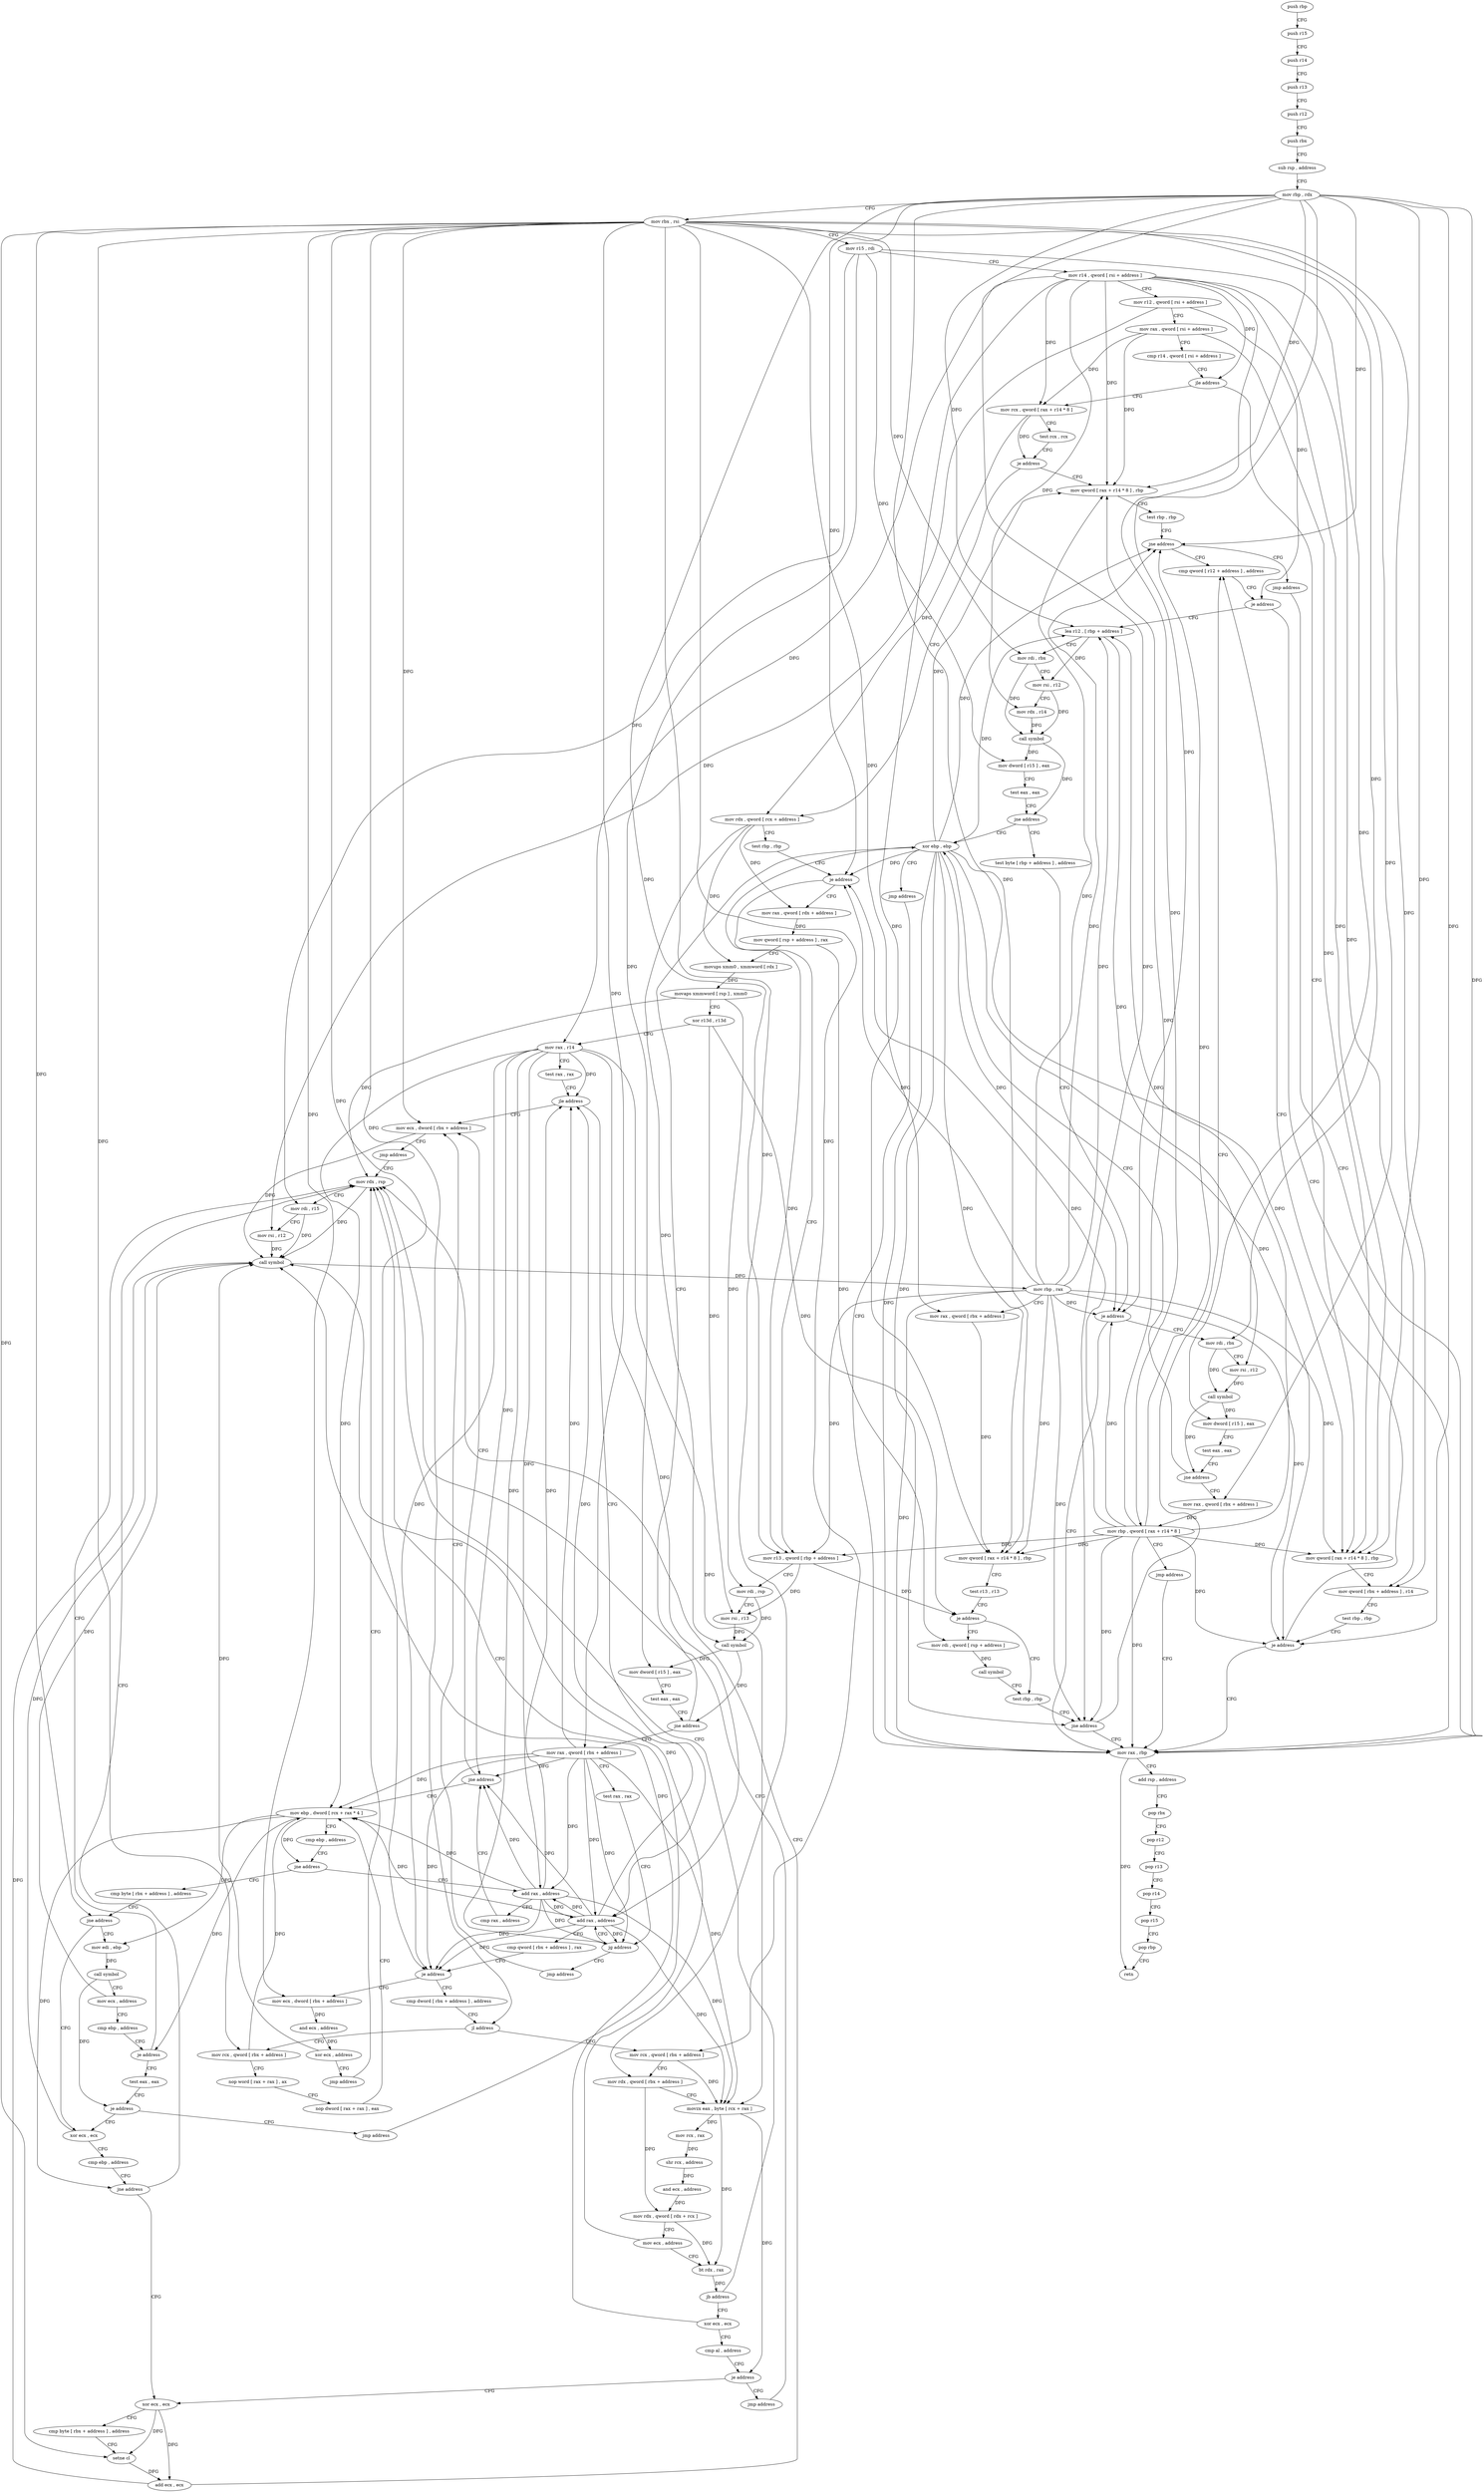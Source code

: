 digraph "func" {
"4366592" [label = "push rbp" ]
"4366593" [label = "push r15" ]
"4366595" [label = "push r14" ]
"4366597" [label = "push r13" ]
"4366599" [label = "push r12" ]
"4366601" [label = "push rbx" ]
"4366602" [label = "sub rsp , address" ]
"4366606" [label = "mov rbp , rdx" ]
"4366609" [label = "mov rbx , rsi" ]
"4366612" [label = "mov r15 , rdi" ]
"4366615" [label = "mov r14 , qword [ rsi + address ]" ]
"4366619" [label = "mov r12 , qword [ rsi + address ]" ]
"4366626" [label = "mov rax , qword [ rsi + address ]" ]
"4366633" [label = "cmp r14 , qword [ rsi + address ]" ]
"4366640" [label = "jle address" ]
"4366754" [label = "mov rcx , qword [ rax + r14 * 8 ]" ]
"4366642" [label = "mov qword [ rax + r14 * 8 ] , rbp" ]
"4366758" [label = "test rcx , rcx" ]
"4366761" [label = "je address" ]
"4366809" [label = "mov qword [ rax + r14 * 8 ] , rbp" ]
"4366763" [label = "mov rdx , qword [ rcx + address ]" ]
"4366646" [label = "mov qword [ rbx + address ] , r14" ]
"4366653" [label = "test rbp , rbp" ]
"4366656" [label = "je address" ]
"4367049" [label = "mov rax , rbp" ]
"4366662" [label = "cmp qword [ r12 + address ] , address" ]
"4366813" [label = "test rbp , rbp" ]
"4366816" [label = "jne address" ]
"4366822" [label = "jmp address" ]
"4366767" [label = "test rbp , rbp" ]
"4366770" [label = "je address" ]
"4366827" [label = "mov rax , qword [ rdx + address ]" ]
"4366772" [label = "mov r13 , qword [ rbp + address ]" ]
"4367052" [label = "add rsp , address" ]
"4367056" [label = "pop rbx" ]
"4367057" [label = "pop r12" ]
"4367059" [label = "pop r13" ]
"4367061" [label = "pop r14" ]
"4367063" [label = "pop r15" ]
"4367065" [label = "pop rbp" ]
"4367066" [label = "retn" ]
"4366671" [label = "je address" ]
"4366677" [label = "lea r12 , [ rbp + address ]" ]
"4366831" [label = "mov qword [ rsp + address ] , rax" ]
"4366836" [label = "movups xmm0 , xmmword [ rdx ]" ]
"4366839" [label = "movaps xmmword [ rsp ] , xmm0" ]
"4366843" [label = "xor r13d , r13d" ]
"4366846" [label = "mov rax , r14" ]
"4366849" [label = "test rax , rax" ]
"4366852" [label = "jle address" ]
"4366914" [label = "mov ecx , dword [ rbx + address ]" ]
"4366854" [label = "add rax , address" ]
"4366776" [label = "mov rdi , rsp" ]
"4366779" [label = "mov rsi , r13" ]
"4366782" [label = "call symbol" ]
"4366787" [label = "mov dword [ r15 ] , eax" ]
"4366790" [label = "test eax , eax" ]
"4366792" [label = "jne address" ]
"4367067" [label = "xor ebp , ebp" ]
"4366798" [label = "mov rax , qword [ rbx + address ]" ]
"4366681" [label = "mov rdi , rbx" ]
"4366684" [label = "mov rsi , r12" ]
"4366687" [label = "mov rdx , r14" ]
"4366690" [label = "call symbol" ]
"4366695" [label = "mov dword [ r15 ] , eax" ]
"4366698" [label = "test eax , eax" ]
"4366700" [label = "jne address" ]
"4366706" [label = "test byte [ rbp + address ] , address" ]
"4366917" [label = "jmp address" ]
"4366997" [label = "mov rdx , rsp" ]
"4366858" [label = "cmp qword [ rbx + address ] , rax" ]
"4366862" [label = "je address" ]
"4367071" [label = "mov ecx , dword [ rbx + address ]" ]
"4366868" [label = "cmp dword [ rbx + address ] , address" ]
"4367069" [label = "jmp address" ]
"4366802" [label = "test rax , rax" ]
"4366805" [label = "jg address" ]
"4366807" [label = "jmp address" ]
"4366710" [label = "je address" ]
"4366716" [label = "mov rdi , rbx" ]
"4367000" [label = "mov rdi , r15" ]
"4367003" [label = "mov rsi , r12" ]
"4367006" [label = "call symbol" ]
"4367011" [label = "mov rbp , rax" ]
"4367014" [label = "mov rax , qword [ rbx + address ]" ]
"4367021" [label = "mov qword [ rax + r14 * 8 ] , rbp" ]
"4367025" [label = "test r13 , r13" ]
"4367028" [label = "je address" ]
"4367040" [label = "test rbp , rbp" ]
"4367030" [label = "mov rdi , qword [ rsp + address ]" ]
"4367077" [label = "and ecx , address" ]
"4367080" [label = "xor ecx , address" ]
"4367083" [label = "jmp address" ]
"4366875" [label = "jl address" ]
"4366919" [label = "mov rcx , qword [ rbx + address ]" ]
"4366877" [label = "mov rcx , qword [ rbx + address ]" ]
"4366719" [label = "mov rsi , r12" ]
"4366722" [label = "call symbol" ]
"4366727" [label = "mov dword [ r15 ] , eax" ]
"4366730" [label = "test eax , eax" ]
"4366732" [label = "jne address" ]
"4366738" [label = "mov rax , qword [ rbx + address ]" ]
"4367043" [label = "jne address" ]
"4367035" [label = "call symbol" ]
"4366923" [label = "mov rdx , qword [ rbx + address ]" ]
"4366930" [label = "movzx eax , byte [ rcx + rax ]" ]
"4366934" [label = "mov rcx , rax" ]
"4366937" [label = "shr rcx , address" ]
"4366941" [label = "and ecx , address" ]
"4366944" [label = "mov rdx , qword [ rdx + rcx ]" ]
"4366948" [label = "mov ecx , address" ]
"4366953" [label = "bt rdx , rax" ]
"4366957" [label = "jb address" ]
"4366959" [label = "xor ecx , ecx" ]
"4366881" [label = "nop word [ rax + rax ] , ax" ]
"4366891" [label = "nop dword [ rax + rax ] , eax" ]
"4366896" [label = "mov ebp , dword [ rcx + rax * 4 ]" ]
"4366745" [label = "mov rbp , qword [ rax + r14 * 8 ]" ]
"4366749" [label = "jmp address" ]
"4366961" [label = "cmp al , address" ]
"4366963" [label = "je address" ]
"4366983" [label = "xor ecx , ecx" ]
"4366965" [label = "jmp address" ]
"4366967" [label = "cmp byte [ rbx + address ] , address" ]
"4366974" [label = "jne address" ]
"4367085" [label = "mov edi , ebp" ]
"4366976" [label = "xor ecx , ecx" ]
"4366904" [label = "add rax , address" ]
"4366908" [label = "cmp rax , address" ]
"4366912" [label = "jne address" ]
"4366985" [label = "cmp byte [ rbx + address ] , address" ]
"4366992" [label = "setne cl" ]
"4366995" [label = "add ecx , ecx" ]
"4367087" [label = "call symbol" ]
"4367092" [label = "mov ecx , address" ]
"4367097" [label = "cmp ebp , address" ]
"4367100" [label = "je address" ]
"4367102" [label = "test eax , eax" ]
"4366978" [label = "cmp ebp , address" ]
"4366981" [label = "jne address" ]
"4366899" [label = "cmp ebp , address" ]
"4366902" [label = "jne address" ]
"4367104" [label = "je address" ]
"4367110" [label = "jmp address" ]
"4366592" -> "4366593" [ label = "CFG" ]
"4366593" -> "4366595" [ label = "CFG" ]
"4366595" -> "4366597" [ label = "CFG" ]
"4366597" -> "4366599" [ label = "CFG" ]
"4366599" -> "4366601" [ label = "CFG" ]
"4366601" -> "4366602" [ label = "CFG" ]
"4366602" -> "4366606" [ label = "CFG" ]
"4366606" -> "4366609" [ label = "CFG" ]
"4366606" -> "4366642" [ label = "DFG" ]
"4366606" -> "4366656" [ label = "DFG" ]
"4366606" -> "4366809" [ label = "DFG" ]
"4366606" -> "4366816" [ label = "DFG" ]
"4366606" -> "4366770" [ label = "DFG" ]
"4366606" -> "4367049" [ label = "DFG" ]
"4366606" -> "4366772" [ label = "DFG" ]
"4366606" -> "4366677" [ label = "DFG" ]
"4366606" -> "4366710" [ label = "DFG" ]
"4366606" -> "4367021" [ label = "DFG" ]
"4366606" -> "4367043" [ label = "DFG" ]
"4366609" -> "4366612" [ label = "CFG" ]
"4366609" -> "4366646" [ label = "DFG" ]
"4366609" -> "4366681" [ label = "DFG" ]
"4366609" -> "4366914" [ label = "DFG" ]
"4366609" -> "4366862" [ label = "DFG" ]
"4366609" -> "4366798" [ label = "DFG" ]
"4366609" -> "4367014" [ label = "DFG" ]
"4366609" -> "4367071" [ label = "DFG" ]
"4366609" -> "4366875" [ label = "DFG" ]
"4366609" -> "4366716" [ label = "DFG" ]
"4366609" -> "4366919" [ label = "DFG" ]
"4366609" -> "4366923" [ label = "DFG" ]
"4366609" -> "4366877" [ label = "DFG" ]
"4366609" -> "4366738" [ label = "DFG" ]
"4366609" -> "4366992" [ label = "DFG" ]
"4366609" -> "4366974" [ label = "DFG" ]
"4366612" -> "4366615" [ label = "CFG" ]
"4366612" -> "4366787" [ label = "DFG" ]
"4366612" -> "4366695" [ label = "DFG" ]
"4366612" -> "4367000" [ label = "DFG" ]
"4366612" -> "4366727" [ label = "DFG" ]
"4366615" -> "4366619" [ label = "CFG" ]
"4366615" -> "4366640" [ label = "DFG" ]
"4366615" -> "4366754" [ label = "DFG" ]
"4366615" -> "4366642" [ label = "DFG" ]
"4366615" -> "4366646" [ label = "DFG" ]
"4366615" -> "4366809" [ label = "DFG" ]
"4366615" -> "4366846" [ label = "DFG" ]
"4366615" -> "4366687" [ label = "DFG" ]
"4366615" -> "4367021" [ label = "DFG" ]
"4366615" -> "4366745" [ label = "DFG" ]
"4366619" -> "4366626" [ label = "CFG" ]
"4366619" -> "4366671" [ label = "DFG" ]
"4366619" -> "4367003" [ label = "DFG" ]
"4366626" -> "4366633" [ label = "CFG" ]
"4366626" -> "4366754" [ label = "DFG" ]
"4366626" -> "4366642" [ label = "DFG" ]
"4366626" -> "4366809" [ label = "DFG" ]
"4366633" -> "4366640" [ label = "CFG" ]
"4366640" -> "4366754" [ label = "CFG" ]
"4366640" -> "4366642" [ label = "CFG" ]
"4366754" -> "4366758" [ label = "CFG" ]
"4366754" -> "4366761" [ label = "DFG" ]
"4366754" -> "4366763" [ label = "DFG" ]
"4366642" -> "4366646" [ label = "CFG" ]
"4366758" -> "4366761" [ label = "CFG" ]
"4366761" -> "4366809" [ label = "CFG" ]
"4366761" -> "4366763" [ label = "CFG" ]
"4366809" -> "4366813" [ label = "CFG" ]
"4366763" -> "4366767" [ label = "CFG" ]
"4366763" -> "4366827" [ label = "DFG" ]
"4366763" -> "4366836" [ label = "DFG" ]
"4366763" -> "4366782" [ label = "DFG" ]
"4366646" -> "4366653" [ label = "CFG" ]
"4366653" -> "4366656" [ label = "CFG" ]
"4366656" -> "4367049" [ label = "CFG" ]
"4366656" -> "4366662" [ label = "CFG" ]
"4367049" -> "4367052" [ label = "CFG" ]
"4367049" -> "4367066" [ label = "DFG" ]
"4366662" -> "4366671" [ label = "CFG" ]
"4366813" -> "4366816" [ label = "CFG" ]
"4366816" -> "4366662" [ label = "CFG" ]
"4366816" -> "4366822" [ label = "CFG" ]
"4366822" -> "4367049" [ label = "CFG" ]
"4366767" -> "4366770" [ label = "CFG" ]
"4366770" -> "4366827" [ label = "CFG" ]
"4366770" -> "4366772" [ label = "CFG" ]
"4366827" -> "4366831" [ label = "DFG" ]
"4366772" -> "4366776" [ label = "CFG" ]
"4366772" -> "4366779" [ label = "DFG" ]
"4366772" -> "4367028" [ label = "DFG" ]
"4367052" -> "4367056" [ label = "CFG" ]
"4367056" -> "4367057" [ label = "CFG" ]
"4367057" -> "4367059" [ label = "CFG" ]
"4367059" -> "4367061" [ label = "CFG" ]
"4367061" -> "4367063" [ label = "CFG" ]
"4367063" -> "4367065" [ label = "CFG" ]
"4367065" -> "4367066" [ label = "CFG" ]
"4366671" -> "4367049" [ label = "CFG" ]
"4366671" -> "4366677" [ label = "CFG" ]
"4366677" -> "4366681" [ label = "CFG" ]
"4366677" -> "4366684" [ label = "DFG" ]
"4366677" -> "4366719" [ label = "DFG" ]
"4366831" -> "4366836" [ label = "CFG" ]
"4366831" -> "4367030" [ label = "DFG" ]
"4366836" -> "4366839" [ label = "DFG" ]
"4366839" -> "4366843" [ label = "CFG" ]
"4366839" -> "4366776" [ label = "DFG" ]
"4366839" -> "4366997" [ label = "DFG" ]
"4366843" -> "4366846" [ label = "CFG" ]
"4366843" -> "4366779" [ label = "DFG" ]
"4366843" -> "4367028" [ label = "DFG" ]
"4366846" -> "4366849" [ label = "CFG" ]
"4366846" -> "4366852" [ label = "DFG" ]
"4366846" -> "4366854" [ label = "DFG" ]
"4366846" -> "4366862" [ label = "DFG" ]
"4366846" -> "4366805" [ label = "DFG" ]
"4366846" -> "4366930" [ label = "DFG" ]
"4366846" -> "4366896" [ label = "DFG" ]
"4366846" -> "4366904" [ label = "DFG" ]
"4366846" -> "4366912" [ label = "DFG" ]
"4366849" -> "4366852" [ label = "CFG" ]
"4366852" -> "4366914" [ label = "CFG" ]
"4366852" -> "4366854" [ label = "CFG" ]
"4366914" -> "4366917" [ label = "CFG" ]
"4366914" -> "4367006" [ label = "DFG" ]
"4366854" -> "4366858" [ label = "CFG" ]
"4366854" -> "4366852" [ label = "DFG" ]
"4366854" -> "4366862" [ label = "DFG" ]
"4366854" -> "4366805" [ label = "DFG" ]
"4366854" -> "4366930" [ label = "DFG" ]
"4366854" -> "4366896" [ label = "DFG" ]
"4366854" -> "4366904" [ label = "DFG" ]
"4366854" -> "4366912" [ label = "DFG" ]
"4366776" -> "4366779" [ label = "CFG" ]
"4366776" -> "4366782" [ label = "DFG" ]
"4366779" -> "4366782" [ label = "DFG" ]
"4366782" -> "4366787" [ label = "DFG" ]
"4366782" -> "4366792" [ label = "DFG" ]
"4366787" -> "4366790" [ label = "CFG" ]
"4366790" -> "4366792" [ label = "CFG" ]
"4366792" -> "4367067" [ label = "CFG" ]
"4366792" -> "4366798" [ label = "CFG" ]
"4367067" -> "4367069" [ label = "CFG" ]
"4367067" -> "4366642" [ label = "DFG" ]
"4367067" -> "4366656" [ label = "DFG" ]
"4367067" -> "4366809" [ label = "DFG" ]
"4367067" -> "4366816" [ label = "DFG" ]
"4367067" -> "4366770" [ label = "DFG" ]
"4367067" -> "4367049" [ label = "DFG" ]
"4367067" -> "4366772" [ label = "DFG" ]
"4367067" -> "4366677" [ label = "DFG" ]
"4367067" -> "4366710" [ label = "DFG" ]
"4367067" -> "4367021" [ label = "DFG" ]
"4367067" -> "4367043" [ label = "DFG" ]
"4366798" -> "4366802" [ label = "CFG" ]
"4366798" -> "4366852" [ label = "DFG" ]
"4366798" -> "4366854" [ label = "DFG" ]
"4366798" -> "4366862" [ label = "DFG" ]
"4366798" -> "4366805" [ label = "DFG" ]
"4366798" -> "4366930" [ label = "DFG" ]
"4366798" -> "4366896" [ label = "DFG" ]
"4366798" -> "4366904" [ label = "DFG" ]
"4366798" -> "4366912" [ label = "DFG" ]
"4366681" -> "4366684" [ label = "CFG" ]
"4366681" -> "4366690" [ label = "DFG" ]
"4366684" -> "4366687" [ label = "CFG" ]
"4366684" -> "4366690" [ label = "DFG" ]
"4366687" -> "4366690" [ label = "DFG" ]
"4366690" -> "4366695" [ label = "DFG" ]
"4366690" -> "4366700" [ label = "DFG" ]
"4366695" -> "4366698" [ label = "CFG" ]
"4366698" -> "4366700" [ label = "CFG" ]
"4366700" -> "4367067" [ label = "CFG" ]
"4366700" -> "4366706" [ label = "CFG" ]
"4366706" -> "4366710" [ label = "CFG" ]
"4366917" -> "4366997" [ label = "CFG" ]
"4366997" -> "4367000" [ label = "CFG" ]
"4366997" -> "4367006" [ label = "DFG" ]
"4366858" -> "4366862" [ label = "CFG" ]
"4366862" -> "4367071" [ label = "CFG" ]
"4366862" -> "4366868" [ label = "CFG" ]
"4367071" -> "4367077" [ label = "DFG" ]
"4366868" -> "4366875" [ label = "CFG" ]
"4367069" -> "4367049" [ label = "CFG" ]
"4366802" -> "4366805" [ label = "CFG" ]
"4366805" -> "4366854" [ label = "CFG" ]
"4366805" -> "4366807" [ label = "CFG" ]
"4366807" -> "4366914" [ label = "CFG" ]
"4366710" -> "4367049" [ label = "CFG" ]
"4366710" -> "4366716" [ label = "CFG" ]
"4366716" -> "4366719" [ label = "CFG" ]
"4366716" -> "4366722" [ label = "DFG" ]
"4367000" -> "4367003" [ label = "CFG" ]
"4367000" -> "4367006" [ label = "DFG" ]
"4367003" -> "4367006" [ label = "DFG" ]
"4367006" -> "4367011" [ label = "DFG" ]
"4367011" -> "4367014" [ label = "CFG" ]
"4367011" -> "4366642" [ label = "DFG" ]
"4367011" -> "4366656" [ label = "DFG" ]
"4367011" -> "4366809" [ label = "DFG" ]
"4367011" -> "4366816" [ label = "DFG" ]
"4367011" -> "4366770" [ label = "DFG" ]
"4367011" -> "4367049" [ label = "DFG" ]
"4367011" -> "4366772" [ label = "DFG" ]
"4367011" -> "4366677" [ label = "DFG" ]
"4367011" -> "4366710" [ label = "DFG" ]
"4367011" -> "4367021" [ label = "DFG" ]
"4367011" -> "4367043" [ label = "DFG" ]
"4367014" -> "4367021" [ label = "DFG" ]
"4367021" -> "4367025" [ label = "CFG" ]
"4367025" -> "4367028" [ label = "CFG" ]
"4367028" -> "4367040" [ label = "CFG" ]
"4367028" -> "4367030" [ label = "CFG" ]
"4367040" -> "4367043" [ label = "CFG" ]
"4367030" -> "4367035" [ label = "DFG" ]
"4367077" -> "4367080" [ label = "DFG" ]
"4367080" -> "4367083" [ label = "CFG" ]
"4367080" -> "4367006" [ label = "DFG" ]
"4367083" -> "4366997" [ label = "CFG" ]
"4366875" -> "4366919" [ label = "CFG" ]
"4366875" -> "4366877" [ label = "CFG" ]
"4366919" -> "4366923" [ label = "CFG" ]
"4366919" -> "4366930" [ label = "DFG" ]
"4366877" -> "4366881" [ label = "CFG" ]
"4366877" -> "4366896" [ label = "DFG" ]
"4366719" -> "4366722" [ label = "DFG" ]
"4366722" -> "4366727" [ label = "DFG" ]
"4366722" -> "4366732" [ label = "DFG" ]
"4366727" -> "4366730" [ label = "CFG" ]
"4366730" -> "4366732" [ label = "CFG" ]
"4366732" -> "4367067" [ label = "CFG" ]
"4366732" -> "4366738" [ label = "CFG" ]
"4366738" -> "4366745" [ label = "DFG" ]
"4367043" -> "4366662" [ label = "CFG" ]
"4367043" -> "4367049" [ label = "CFG" ]
"4367035" -> "4367040" [ label = "CFG" ]
"4366923" -> "4366930" [ label = "CFG" ]
"4366923" -> "4366944" [ label = "DFG" ]
"4366930" -> "4366934" [ label = "DFG" ]
"4366930" -> "4366953" [ label = "DFG" ]
"4366930" -> "4366963" [ label = "DFG" ]
"4366934" -> "4366937" [ label = "DFG" ]
"4366937" -> "4366941" [ label = "DFG" ]
"4366941" -> "4366944" [ label = "DFG" ]
"4366944" -> "4366948" [ label = "CFG" ]
"4366944" -> "4366953" [ label = "DFG" ]
"4366948" -> "4366953" [ label = "CFG" ]
"4366948" -> "4367006" [ label = "DFG" ]
"4366953" -> "4366957" [ label = "DFG" ]
"4366957" -> "4366997" [ label = "CFG" ]
"4366957" -> "4366959" [ label = "CFG" ]
"4366959" -> "4366961" [ label = "CFG" ]
"4366959" -> "4367006" [ label = "DFG" ]
"4366881" -> "4366891" [ label = "CFG" ]
"4366891" -> "4366896" [ label = "CFG" ]
"4366896" -> "4366899" [ label = "CFG" ]
"4366896" -> "4366902" [ label = "DFG" ]
"4366896" -> "4367085" [ label = "DFG" ]
"4366896" -> "4367100" [ label = "DFG" ]
"4366896" -> "4366981" [ label = "DFG" ]
"4366745" -> "4366749" [ label = "CFG" ]
"4366745" -> "4366642" [ label = "DFG" ]
"4366745" -> "4366656" [ label = "DFG" ]
"4366745" -> "4366809" [ label = "DFG" ]
"4366745" -> "4366816" [ label = "DFG" ]
"4366745" -> "4366770" [ label = "DFG" ]
"4366745" -> "4367049" [ label = "DFG" ]
"4366745" -> "4366772" [ label = "DFG" ]
"4366745" -> "4366677" [ label = "DFG" ]
"4366745" -> "4366710" [ label = "DFG" ]
"4366745" -> "4367021" [ label = "DFG" ]
"4366745" -> "4367043" [ label = "DFG" ]
"4366749" -> "4367049" [ label = "CFG" ]
"4366961" -> "4366963" [ label = "CFG" ]
"4366963" -> "4366983" [ label = "CFG" ]
"4366963" -> "4366965" [ label = "CFG" ]
"4366983" -> "4366985" [ label = "CFG" ]
"4366983" -> "4366992" [ label = "DFG" ]
"4366983" -> "4366995" [ label = "DFG" ]
"4366965" -> "4366997" [ label = "CFG" ]
"4366967" -> "4366974" [ label = "CFG" ]
"4366974" -> "4367085" [ label = "CFG" ]
"4366974" -> "4366976" [ label = "CFG" ]
"4367085" -> "4367087" [ label = "DFG" ]
"4366976" -> "4366978" [ label = "CFG" ]
"4366976" -> "4367006" [ label = "DFG" ]
"4366904" -> "4366908" [ label = "CFG" ]
"4366904" -> "4366852" [ label = "DFG" ]
"4366904" -> "4366854" [ label = "DFG" ]
"4366904" -> "4366862" [ label = "DFG" ]
"4366904" -> "4366805" [ label = "DFG" ]
"4366904" -> "4366930" [ label = "DFG" ]
"4366904" -> "4366896" [ label = "DFG" ]
"4366904" -> "4366912" [ label = "DFG" ]
"4366908" -> "4366912" [ label = "CFG" ]
"4366912" -> "4366896" [ label = "CFG" ]
"4366912" -> "4366914" [ label = "CFG" ]
"4366985" -> "4366992" [ label = "CFG" ]
"4366992" -> "4366995" [ label = "DFG" ]
"4366995" -> "4366997" [ label = "CFG" ]
"4366995" -> "4367006" [ label = "DFG" ]
"4367087" -> "4367092" [ label = "CFG" ]
"4367087" -> "4367104" [ label = "DFG" ]
"4367092" -> "4367097" [ label = "CFG" ]
"4367092" -> "4367006" [ label = "DFG" ]
"4367097" -> "4367100" [ label = "CFG" ]
"4367100" -> "4366997" [ label = "CFG" ]
"4367100" -> "4367102" [ label = "CFG" ]
"4367102" -> "4367104" [ label = "CFG" ]
"4366978" -> "4366981" [ label = "CFG" ]
"4366981" -> "4366997" [ label = "CFG" ]
"4366981" -> "4366983" [ label = "CFG" ]
"4366899" -> "4366902" [ label = "CFG" ]
"4366902" -> "4366967" [ label = "CFG" ]
"4366902" -> "4366904" [ label = "CFG" ]
"4367104" -> "4366976" [ label = "CFG" ]
"4367104" -> "4367110" [ label = "CFG" ]
"4367110" -> "4366997" [ label = "CFG" ]
}
